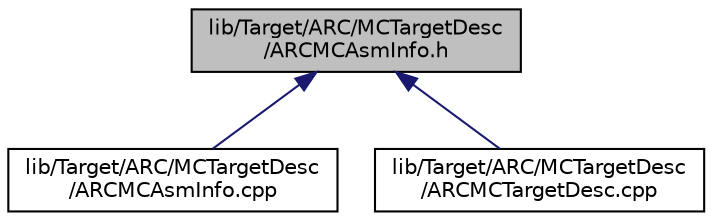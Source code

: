 digraph "lib/Target/ARC/MCTargetDesc/ARCMCAsmInfo.h"
{
 // LATEX_PDF_SIZE
  bgcolor="transparent";
  edge [fontname="Helvetica",fontsize="10",labelfontname="Helvetica",labelfontsize="10"];
  node [fontname="Helvetica",fontsize="10",shape=record];
  Node1 [label="lib/Target/ARC/MCTargetDesc\l/ARCMCAsmInfo.h",height=0.2,width=0.4,color="black", fillcolor="grey75", style="filled", fontcolor="black",tooltip=" "];
  Node1 -> Node2 [dir="back",color="midnightblue",fontsize="10",style="solid",fontname="Helvetica"];
  Node2 [label="lib/Target/ARC/MCTargetDesc\l/ARCMCAsmInfo.cpp",height=0.2,width=0.4,color="black",URL="$ARCMCAsmInfo_8cpp.html",tooltip=" "];
  Node1 -> Node3 [dir="back",color="midnightblue",fontsize="10",style="solid",fontname="Helvetica"];
  Node3 [label="lib/Target/ARC/MCTargetDesc\l/ARCMCTargetDesc.cpp",height=0.2,width=0.4,color="black",URL="$ARCMCTargetDesc_8cpp.html",tooltip=" "];
}
